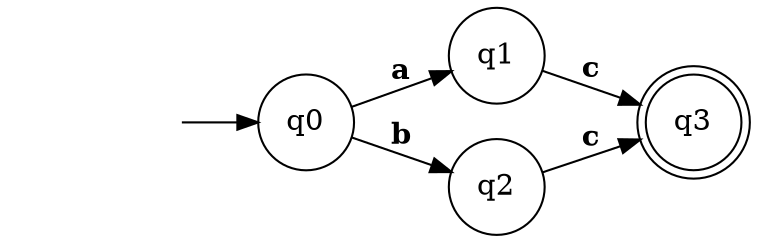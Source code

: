 digraph G {
    rankdir=LR;
    START [style=invis]
    q0 [shape=circle]
    q1 [shape=circle]
    q2 [shape=circle]
    q3 [shape=doublecircle]
    START -> q0
    q0 -> q1 [label=<<b>a</b>>]
    q0 -> q2 [label=<<b>b</b>>]
    q1 -> q3 [label=<<b>c</b>>]
    q2 -> q3 [label=<<b>c</b>>]
}